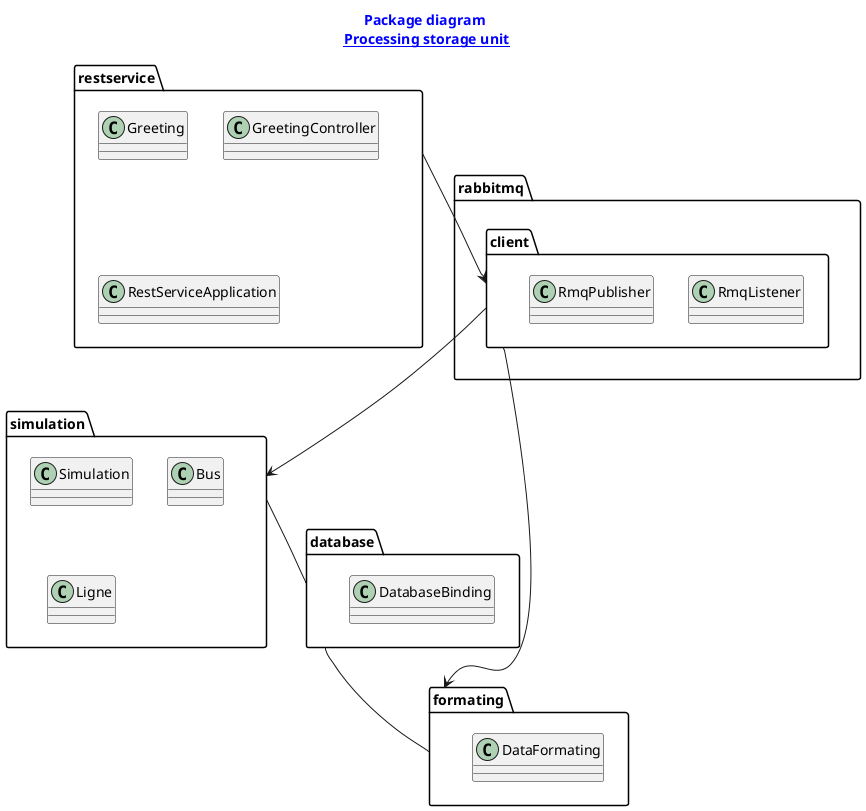 @startuml diagram_package
skinparam titleFontColor #0000FF
title Package diagram \n__Processing storage unit__

package database {
    class DatabaseBinding
}

package formating {
    class DataFormating
}

package rabbitmq {
    package client{
        class RmqListener
        class RmqPublisher
    }
    
}

package restservice {
    class Greeting
    class GreetingController
    class RestServiceApplication
}

package simulation {
    class Simulation 
    class Bus 
    Class Ligne
}

database -- formating 
client --> simulation
simulation -- database
restservice --> client
client --> formating